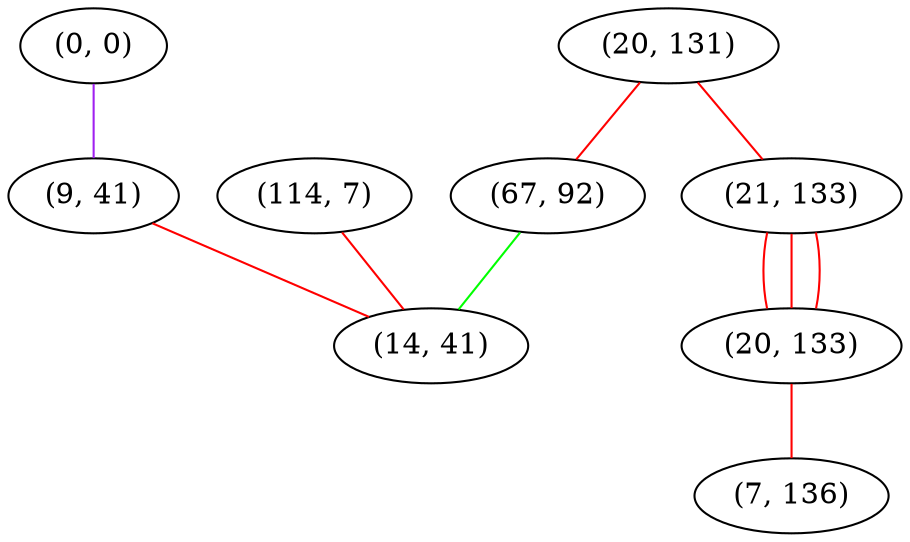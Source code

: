 graph "" {
"(0, 0)";
"(20, 131)";
"(9, 41)";
"(114, 7)";
"(67, 92)";
"(21, 133)";
"(20, 133)";
"(14, 41)";
"(7, 136)";
"(0, 0)" -- "(9, 41)"  [color=purple, key=0, weight=4];
"(20, 131)" -- "(67, 92)"  [color=red, key=0, weight=1];
"(20, 131)" -- "(21, 133)"  [color=red, key=0, weight=1];
"(9, 41)" -- "(14, 41)"  [color=red, key=0, weight=1];
"(114, 7)" -- "(14, 41)"  [color=red, key=0, weight=1];
"(67, 92)" -- "(14, 41)"  [color=green, key=0, weight=2];
"(21, 133)" -- "(20, 133)"  [color=red, key=0, weight=1];
"(21, 133)" -- "(20, 133)"  [color=red, key=1, weight=1];
"(21, 133)" -- "(20, 133)"  [color=red, key=2, weight=1];
"(20, 133)" -- "(7, 136)"  [color=red, key=0, weight=1];
}
